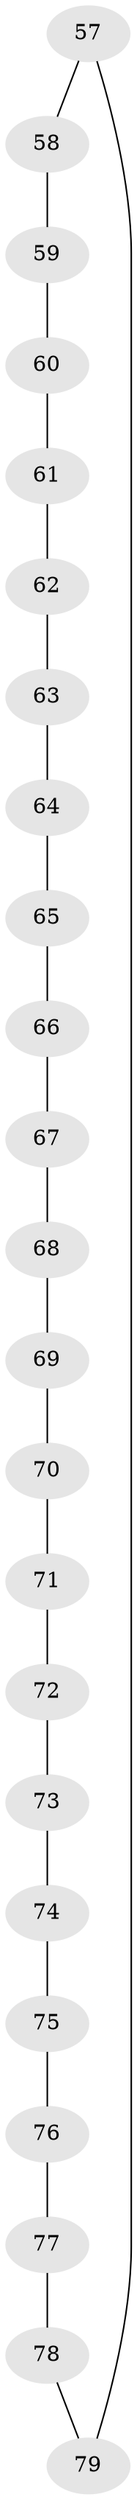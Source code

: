 // original degree distribution, {2: 1.0}
// Generated by graph-tools (version 1.1) at 2025/59/03/04/25 21:59:49]
// undirected, 23 vertices, 23 edges
graph export_dot {
graph [start="1"]
  node [color=gray90,style=filled];
  57 [super="+56"];
  58;
  59;
  60;
  61;
  62;
  63;
  64;
  65;
  66;
  67;
  68;
  69;
  70;
  71;
  72;
  73;
  74;
  75;
  76;
  77;
  78;
  79 [super="+6+14+22+30+38+46+54"];
  57 -- 58;
  57 -- 79;
  58 -- 59;
  59 -- 60;
  60 -- 61;
  61 -- 62;
  62 -- 63;
  63 -- 64;
  64 -- 65;
  65 -- 66;
  66 -- 67;
  67 -- 68;
  68 -- 69;
  69 -- 70;
  70 -- 71;
  71 -- 72;
  72 -- 73;
  73 -- 74;
  74 -- 75;
  75 -- 76;
  76 -- 77;
  77 -- 78;
  78 -- 79;
}
